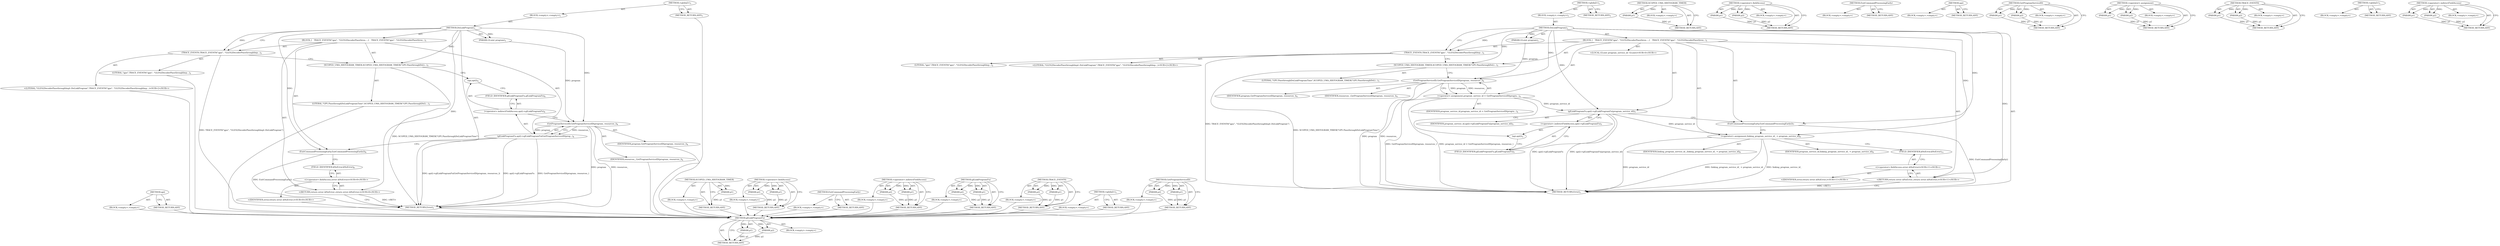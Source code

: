 digraph "&lt;operator&gt;.indirectFieldAccess" {
vulnerable_72 [label=<(METHOD,api)>];
vulnerable_73 [label=<(BLOCK,&lt;empty&gt;,&lt;empty&gt;)>];
vulnerable_74 [label=<(METHOD_RETURN,ANY)>];
vulnerable_6 [label=<(METHOD,&lt;global&gt;)<SUB>1</SUB>>];
vulnerable_7 [label=<(BLOCK,&lt;empty&gt;,&lt;empty&gt;)<SUB>1</SUB>>];
vulnerable_8 [label=<(METHOD,DoLinkProgram)<SUB>1</SUB>>];
vulnerable_9 [label=<(PARAM,GLuint program)<SUB>1</SUB>>];
vulnerable_10 [label=<(BLOCK,{
   TRACE_EVENT0(&quot;gpu&quot;, &quot;GLES2DecoderPassthrou...,{
   TRACE_EVENT0(&quot;gpu&quot;, &quot;GLES2DecoderPassthrou...)<SUB>1</SUB>>];
vulnerable_11 [label=<(TRACE_EVENT0,TRACE_EVENT0(&quot;gpu&quot;, &quot;GLES2DecoderPassthroughImp...)<SUB>2</SUB>>];
vulnerable_12 [label=<(LITERAL,&quot;gpu&quot;,TRACE_EVENT0(&quot;gpu&quot;, &quot;GLES2DecoderPassthroughImp...)<SUB>2</SUB>>];
vulnerable_13 [label="<(LITERAL,&quot;GLES2DecoderPassthroughImpl::DoLinkProgram&quot;,TRACE_EVENT0(&quot;gpu&quot;, &quot;GLES2DecoderPassthroughImp...)<SUB>2</SUB>>"];
vulnerable_14 [label=<(SCOPED_UMA_HISTOGRAM_TIMER,SCOPED_UMA_HISTOGRAM_TIMER(&quot;GPU.PassthroughDoLi...)<SUB>3</SUB>>];
vulnerable_15 [label=<(LITERAL,&quot;GPU.PassthroughDoLinkProgramTime&quot;,SCOPED_UMA_HISTOGRAM_TIMER(&quot;GPU.PassthroughDoLi...)<SUB>3</SUB>>];
vulnerable_16 [label=<(glLinkProgramFn,api()-&gt;glLinkProgramFn(GetProgramServiceID(prog...)<SUB>4</SUB>>];
vulnerable_17 [label=<(&lt;operator&gt;.indirectFieldAccess,api()-&gt;glLinkProgramFn)<SUB>4</SUB>>];
vulnerable_18 [label=<(api,api())<SUB>4</SUB>>];
vulnerable_19 [label=<(FIELD_IDENTIFIER,glLinkProgramFn,glLinkProgramFn)<SUB>4</SUB>>];
vulnerable_20 [label=<(GetProgramServiceID,GetProgramServiceID(program, resources_))<SUB>4</SUB>>];
vulnerable_21 [label=<(IDENTIFIER,program,GetProgramServiceID(program, resources_))<SUB>4</SUB>>];
vulnerable_22 [label=<(IDENTIFIER,resources_,GetProgramServiceID(program, resources_))<SUB>4</SUB>>];
vulnerable_23 [label=<(ExitCommandProcessingEarly,ExitCommandProcessingEarly())<SUB>6</SUB>>];
vulnerable_24 [label="<(RETURN,return error::kNoError;,return error::kNoError;)<SUB>8</SUB>>"];
vulnerable_25 [label="<(&lt;operator&gt;.fieldAccess,error::kNoError)<SUB>8</SUB>>"];
vulnerable_26 [label="<(IDENTIFIER,error,return error::kNoError;)<SUB>8</SUB>>"];
vulnerable_27 [label=<(FIELD_IDENTIFIER,kNoError,kNoError)<SUB>8</SUB>>];
vulnerable_28 [label=<(METHOD_RETURN,Error)<SUB>1</SUB>>];
vulnerable_30 [label=<(METHOD_RETURN,ANY)<SUB>1</SUB>>];
vulnerable_58 [label=<(METHOD,SCOPED_UMA_HISTOGRAM_TIMER)>];
vulnerable_59 [label=<(PARAM,p1)>];
vulnerable_60 [label=<(BLOCK,&lt;empty&gt;,&lt;empty&gt;)>];
vulnerable_61 [label=<(METHOD_RETURN,ANY)>];
vulnerable_83 [label=<(METHOD,&lt;operator&gt;.fieldAccess)>];
vulnerable_84 [label=<(PARAM,p1)>];
vulnerable_85 [label=<(PARAM,p2)>];
vulnerable_86 [label=<(BLOCK,&lt;empty&gt;,&lt;empty&gt;)>];
vulnerable_87 [label=<(METHOD_RETURN,ANY)>];
vulnerable_80 [label=<(METHOD,ExitCommandProcessingEarly)>];
vulnerable_81 [label=<(BLOCK,&lt;empty&gt;,&lt;empty&gt;)>];
vulnerable_82 [label=<(METHOD_RETURN,ANY)>];
vulnerable_67 [label=<(METHOD,&lt;operator&gt;.indirectFieldAccess)>];
vulnerable_68 [label=<(PARAM,p1)>];
vulnerable_69 [label=<(PARAM,p2)>];
vulnerable_70 [label=<(BLOCK,&lt;empty&gt;,&lt;empty&gt;)>];
vulnerable_71 [label=<(METHOD_RETURN,ANY)>];
vulnerable_62 [label=<(METHOD,glLinkProgramFn)>];
vulnerable_63 [label=<(PARAM,p1)>];
vulnerable_64 [label=<(PARAM,p2)>];
vulnerable_65 [label=<(BLOCK,&lt;empty&gt;,&lt;empty&gt;)>];
vulnerable_66 [label=<(METHOD_RETURN,ANY)>];
vulnerable_53 [label=<(METHOD,TRACE_EVENT0)>];
vulnerable_54 [label=<(PARAM,p1)>];
vulnerable_55 [label=<(PARAM,p2)>];
vulnerable_56 [label=<(BLOCK,&lt;empty&gt;,&lt;empty&gt;)>];
vulnerable_57 [label=<(METHOD_RETURN,ANY)>];
vulnerable_47 [label=<(METHOD,&lt;global&gt;)<SUB>1</SUB>>];
vulnerable_48 [label=<(BLOCK,&lt;empty&gt;,&lt;empty&gt;)>];
vulnerable_49 [label=<(METHOD_RETURN,ANY)>];
vulnerable_75 [label=<(METHOD,GetProgramServiceID)>];
vulnerable_76 [label=<(PARAM,p1)>];
vulnerable_77 [label=<(PARAM,p2)>];
vulnerable_78 [label=<(BLOCK,&lt;empty&gt;,&lt;empty&gt;)>];
vulnerable_79 [label=<(METHOD_RETURN,ANY)>];
fixed_79 [label=<(METHOD,glLinkProgramFn)>];
fixed_80 [label=<(PARAM,p1)>];
fixed_81 [label=<(PARAM,p2)>];
fixed_82 [label=<(BLOCK,&lt;empty&gt;,&lt;empty&gt;)>];
fixed_83 [label=<(METHOD_RETURN,ANY)>];
fixed_6 [label=<(METHOD,&lt;global&gt;)<SUB>1</SUB>>];
fixed_7 [label=<(BLOCK,&lt;empty&gt;,&lt;empty&gt;)<SUB>1</SUB>>];
fixed_8 [label=<(METHOD,DoLinkProgram)<SUB>1</SUB>>];
fixed_9 [label=<(PARAM,GLuint program)<SUB>1</SUB>>];
fixed_10 [label=<(BLOCK,{
   TRACE_EVENT0(&quot;gpu&quot;, &quot;GLES2DecoderPassthrou...,{
   TRACE_EVENT0(&quot;gpu&quot;, &quot;GLES2DecoderPassthrou...)<SUB>1</SUB>>];
fixed_11 [label=<(TRACE_EVENT0,TRACE_EVENT0(&quot;gpu&quot;, &quot;GLES2DecoderPassthroughImp...)<SUB>2</SUB>>];
fixed_12 [label=<(LITERAL,&quot;gpu&quot;,TRACE_EVENT0(&quot;gpu&quot;, &quot;GLES2DecoderPassthroughImp...)<SUB>2</SUB>>];
fixed_13 [label="<(LITERAL,&quot;GLES2DecoderPassthroughImpl::DoLinkProgram&quot;,TRACE_EVENT0(&quot;gpu&quot;, &quot;GLES2DecoderPassthroughImp...)<SUB>2</SUB>>"];
fixed_14 [label=<(SCOPED_UMA_HISTOGRAM_TIMER,SCOPED_UMA_HISTOGRAM_TIMER(&quot;GPU.PassthroughDoLi...)<SUB>3</SUB>>];
fixed_15 [label=<(LITERAL,&quot;GPU.PassthroughDoLinkProgramTime&quot;,SCOPED_UMA_HISTOGRAM_TIMER(&quot;GPU.PassthroughDoLi...)<SUB>3</SUB>>];
fixed_16 [label="<(LOCAL,GLuint program_service_id: GLuint)<SUB>4</SUB>>"];
fixed_17 [label=<(&lt;operator&gt;.assignment,program_service_id = GetProgramServiceID(progra...)<SUB>4</SUB>>];
fixed_18 [label=<(IDENTIFIER,program_service_id,program_service_id = GetProgramServiceID(progra...)<SUB>4</SUB>>];
fixed_19 [label=<(GetProgramServiceID,GetProgramServiceID(program, resources_))<SUB>4</SUB>>];
fixed_20 [label=<(IDENTIFIER,program,GetProgramServiceID(program, resources_))<SUB>4</SUB>>];
fixed_21 [label=<(IDENTIFIER,resources_,GetProgramServiceID(program, resources_))<SUB>4</SUB>>];
fixed_22 [label=<(glLinkProgramFn,api()-&gt;glLinkProgramFn(program_service_id))<SUB>5</SUB>>];
fixed_23 [label=<(&lt;operator&gt;.indirectFieldAccess,api()-&gt;glLinkProgramFn)<SUB>5</SUB>>];
fixed_24 [label=<(api,api())<SUB>5</SUB>>];
fixed_25 [label=<(FIELD_IDENTIFIER,glLinkProgramFn,glLinkProgramFn)<SUB>5</SUB>>];
fixed_26 [label=<(IDENTIFIER,program_service_id,api()-&gt;glLinkProgramFn(program_service_id))<SUB>5</SUB>>];
fixed_27 [label=<(ExitCommandProcessingEarly,ExitCommandProcessingEarly())<SUB>7</SUB>>];
fixed_28 [label=<(&lt;operator&gt;.assignment,linking_program_service_id_ = program_service_id)<SUB>9</SUB>>];
fixed_29 [label=<(IDENTIFIER,linking_program_service_id_,linking_program_service_id_ = program_service_id)<SUB>9</SUB>>];
fixed_30 [label=<(IDENTIFIER,program_service_id,linking_program_service_id_ = program_service_id)<SUB>9</SUB>>];
fixed_31 [label="<(RETURN,return error::kNoError;,return error::kNoError;)<SUB>11</SUB>>"];
fixed_32 [label="<(&lt;operator&gt;.fieldAccess,error::kNoError)<SUB>11</SUB>>"];
fixed_33 [label="<(IDENTIFIER,error,return error::kNoError;)<SUB>11</SUB>>"];
fixed_34 [label=<(FIELD_IDENTIFIER,kNoError,kNoError)<SUB>11</SUB>>];
fixed_35 [label=<(METHOD_RETURN,Error)<SUB>1</SUB>>];
fixed_37 [label=<(METHOD_RETURN,ANY)<SUB>1</SUB>>];
fixed_65 [label=<(METHOD,SCOPED_UMA_HISTOGRAM_TIMER)>];
fixed_66 [label=<(PARAM,p1)>];
fixed_67 [label=<(BLOCK,&lt;empty&gt;,&lt;empty&gt;)>];
fixed_68 [label=<(METHOD_RETURN,ANY)>];
fixed_95 [label=<(METHOD,&lt;operator&gt;.fieldAccess)>];
fixed_96 [label=<(PARAM,p1)>];
fixed_97 [label=<(PARAM,p2)>];
fixed_98 [label=<(BLOCK,&lt;empty&gt;,&lt;empty&gt;)>];
fixed_99 [label=<(METHOD_RETURN,ANY)>];
fixed_92 [label=<(METHOD,ExitCommandProcessingEarly)>];
fixed_93 [label=<(BLOCK,&lt;empty&gt;,&lt;empty&gt;)>];
fixed_94 [label=<(METHOD_RETURN,ANY)>];
fixed_89 [label=<(METHOD,api)>];
fixed_90 [label=<(BLOCK,&lt;empty&gt;,&lt;empty&gt;)>];
fixed_91 [label=<(METHOD_RETURN,ANY)>];
fixed_74 [label=<(METHOD,GetProgramServiceID)>];
fixed_75 [label=<(PARAM,p1)>];
fixed_76 [label=<(PARAM,p2)>];
fixed_77 [label=<(BLOCK,&lt;empty&gt;,&lt;empty&gt;)>];
fixed_78 [label=<(METHOD_RETURN,ANY)>];
fixed_69 [label=<(METHOD,&lt;operator&gt;.assignment)>];
fixed_70 [label=<(PARAM,p1)>];
fixed_71 [label=<(PARAM,p2)>];
fixed_72 [label=<(BLOCK,&lt;empty&gt;,&lt;empty&gt;)>];
fixed_73 [label=<(METHOD_RETURN,ANY)>];
fixed_60 [label=<(METHOD,TRACE_EVENT0)>];
fixed_61 [label=<(PARAM,p1)>];
fixed_62 [label=<(PARAM,p2)>];
fixed_63 [label=<(BLOCK,&lt;empty&gt;,&lt;empty&gt;)>];
fixed_64 [label=<(METHOD_RETURN,ANY)>];
fixed_54 [label=<(METHOD,&lt;global&gt;)<SUB>1</SUB>>];
fixed_55 [label=<(BLOCK,&lt;empty&gt;,&lt;empty&gt;)>];
fixed_56 [label=<(METHOD_RETURN,ANY)>];
fixed_84 [label=<(METHOD,&lt;operator&gt;.indirectFieldAccess)>];
fixed_85 [label=<(PARAM,p1)>];
fixed_86 [label=<(PARAM,p2)>];
fixed_87 [label=<(BLOCK,&lt;empty&gt;,&lt;empty&gt;)>];
fixed_88 [label=<(METHOD_RETURN,ANY)>];
vulnerable_72 -> vulnerable_73  [key=0, label="AST: "];
vulnerable_72 -> vulnerable_74  [key=0, label="AST: "];
vulnerable_72 -> vulnerable_74  [key=1, label="CFG: "];
vulnerable_73 -> fixed_79  [key=0];
vulnerable_74 -> fixed_79  [key=0];
vulnerable_6 -> vulnerable_7  [key=0, label="AST: "];
vulnerable_6 -> vulnerable_30  [key=0, label="AST: "];
vulnerable_6 -> vulnerable_30  [key=1, label="CFG: "];
vulnerable_7 -> vulnerable_8  [key=0, label="AST: "];
vulnerable_8 -> vulnerable_9  [key=0, label="AST: "];
vulnerable_8 -> vulnerable_9  [key=1, label="DDG: "];
vulnerable_8 -> vulnerable_10  [key=0, label="AST: "];
vulnerable_8 -> vulnerable_28  [key=0, label="AST: "];
vulnerable_8 -> vulnerable_11  [key=0, label="CFG: "];
vulnerable_8 -> vulnerable_11  [key=1, label="DDG: "];
vulnerable_8 -> vulnerable_23  [key=0, label="DDG: "];
vulnerable_8 -> vulnerable_24  [key=0, label="DDG: "];
vulnerable_8 -> vulnerable_14  [key=0, label="DDG: "];
vulnerable_8 -> vulnerable_20  [key=0, label="DDG: "];
vulnerable_9 -> vulnerable_20  [key=0, label="DDG: program"];
vulnerable_10 -> vulnerable_11  [key=0, label="AST: "];
vulnerable_10 -> vulnerable_14  [key=0, label="AST: "];
vulnerable_10 -> vulnerable_16  [key=0, label="AST: "];
vulnerable_10 -> vulnerable_23  [key=0, label="AST: "];
vulnerable_10 -> vulnerable_24  [key=0, label="AST: "];
vulnerable_11 -> vulnerable_12  [key=0, label="AST: "];
vulnerable_11 -> vulnerable_13  [key=0, label="AST: "];
vulnerable_11 -> vulnerable_14  [key=0, label="CFG: "];
vulnerable_11 -> vulnerable_28  [key=0, label="DDG: TRACE_EVENT0(&quot;gpu&quot;, &quot;GLES2DecoderPassthroughImpl::DoLinkProgram&quot;)"];
vulnerable_12 -> fixed_79  [key=0];
vulnerable_13 -> fixed_79  [key=0];
vulnerable_14 -> vulnerable_15  [key=0, label="AST: "];
vulnerable_14 -> vulnerable_18  [key=0, label="CFG: "];
vulnerable_14 -> vulnerable_28  [key=0, label="DDG: SCOPED_UMA_HISTOGRAM_TIMER(&quot;GPU.PassthroughDoLinkProgramTime&quot;)"];
vulnerable_15 -> fixed_79  [key=0];
vulnerable_16 -> vulnerable_17  [key=0, label="AST: "];
vulnerable_16 -> vulnerable_20  [key=0, label="AST: "];
vulnerable_16 -> vulnerable_23  [key=0, label="CFG: "];
vulnerable_16 -> vulnerable_28  [key=0, label="DDG: api()-&gt;glLinkProgramFn"];
vulnerable_16 -> vulnerable_28  [key=1, label="DDG: GetProgramServiceID(program, resources_)"];
vulnerable_16 -> vulnerable_28  [key=2, label="DDG: api()-&gt;glLinkProgramFn(GetProgramServiceID(program, resources_))"];
vulnerable_17 -> vulnerable_18  [key=0, label="AST: "];
vulnerable_17 -> vulnerable_19  [key=0, label="AST: "];
vulnerable_17 -> vulnerable_20  [key=0, label="CFG: "];
vulnerable_18 -> vulnerable_19  [key=0, label="CFG: "];
vulnerable_19 -> vulnerable_17  [key=0, label="CFG: "];
vulnerable_20 -> vulnerable_21  [key=0, label="AST: "];
vulnerable_20 -> vulnerable_22  [key=0, label="AST: "];
vulnerable_20 -> vulnerable_16  [key=0, label="CFG: "];
vulnerable_20 -> vulnerable_16  [key=1, label="DDG: program"];
vulnerable_20 -> vulnerable_16  [key=2, label="DDG: resources_"];
vulnerable_20 -> vulnerable_28  [key=0, label="DDG: program"];
vulnerable_20 -> vulnerable_28  [key=1, label="DDG: resources_"];
vulnerable_21 -> fixed_79  [key=0];
vulnerable_22 -> fixed_79  [key=0];
vulnerable_23 -> vulnerable_27  [key=0, label="CFG: "];
vulnerable_23 -> vulnerable_28  [key=0, label="DDG: ExitCommandProcessingEarly()"];
vulnerable_24 -> vulnerable_25  [key=0, label="AST: "];
vulnerable_24 -> vulnerable_28  [key=0, label="CFG: "];
vulnerable_24 -> vulnerable_28  [key=1, label="DDG: &lt;RET&gt;"];
vulnerable_25 -> vulnerable_26  [key=0, label="AST: "];
vulnerable_25 -> vulnerable_27  [key=0, label="AST: "];
vulnerable_25 -> vulnerable_24  [key=0, label="CFG: "];
vulnerable_26 -> fixed_79  [key=0];
vulnerable_27 -> vulnerable_25  [key=0, label="CFG: "];
vulnerable_28 -> fixed_79  [key=0];
vulnerable_30 -> fixed_79  [key=0];
vulnerable_58 -> vulnerable_59  [key=0, label="AST: "];
vulnerable_58 -> vulnerable_59  [key=1, label="DDG: "];
vulnerable_58 -> vulnerable_60  [key=0, label="AST: "];
vulnerable_58 -> vulnerable_61  [key=0, label="AST: "];
vulnerable_58 -> vulnerable_61  [key=1, label="CFG: "];
vulnerable_59 -> vulnerable_61  [key=0, label="DDG: p1"];
vulnerable_60 -> fixed_79  [key=0];
vulnerable_61 -> fixed_79  [key=0];
vulnerable_83 -> vulnerable_84  [key=0, label="AST: "];
vulnerable_83 -> vulnerable_84  [key=1, label="DDG: "];
vulnerable_83 -> vulnerable_86  [key=0, label="AST: "];
vulnerable_83 -> vulnerable_85  [key=0, label="AST: "];
vulnerable_83 -> vulnerable_85  [key=1, label="DDG: "];
vulnerable_83 -> vulnerable_87  [key=0, label="AST: "];
vulnerable_83 -> vulnerable_87  [key=1, label="CFG: "];
vulnerable_84 -> vulnerable_87  [key=0, label="DDG: p1"];
vulnerable_85 -> vulnerable_87  [key=0, label="DDG: p2"];
vulnerable_86 -> fixed_79  [key=0];
vulnerable_87 -> fixed_79  [key=0];
vulnerable_80 -> vulnerable_81  [key=0, label="AST: "];
vulnerable_80 -> vulnerable_82  [key=0, label="AST: "];
vulnerable_80 -> vulnerable_82  [key=1, label="CFG: "];
vulnerable_81 -> fixed_79  [key=0];
vulnerable_82 -> fixed_79  [key=0];
vulnerable_67 -> vulnerable_68  [key=0, label="AST: "];
vulnerable_67 -> vulnerable_68  [key=1, label="DDG: "];
vulnerable_67 -> vulnerable_70  [key=0, label="AST: "];
vulnerable_67 -> vulnerable_69  [key=0, label="AST: "];
vulnerable_67 -> vulnerable_69  [key=1, label="DDG: "];
vulnerable_67 -> vulnerable_71  [key=0, label="AST: "];
vulnerable_67 -> vulnerable_71  [key=1, label="CFG: "];
vulnerable_68 -> vulnerable_71  [key=0, label="DDG: p1"];
vulnerable_69 -> vulnerable_71  [key=0, label="DDG: p2"];
vulnerable_70 -> fixed_79  [key=0];
vulnerable_71 -> fixed_79  [key=0];
vulnerable_62 -> vulnerable_63  [key=0, label="AST: "];
vulnerable_62 -> vulnerable_63  [key=1, label="DDG: "];
vulnerable_62 -> vulnerable_65  [key=0, label="AST: "];
vulnerable_62 -> vulnerable_64  [key=0, label="AST: "];
vulnerable_62 -> vulnerable_64  [key=1, label="DDG: "];
vulnerable_62 -> vulnerable_66  [key=0, label="AST: "];
vulnerable_62 -> vulnerable_66  [key=1, label="CFG: "];
vulnerable_63 -> vulnerable_66  [key=0, label="DDG: p1"];
vulnerable_64 -> vulnerable_66  [key=0, label="DDG: p2"];
vulnerable_65 -> fixed_79  [key=0];
vulnerable_66 -> fixed_79  [key=0];
vulnerable_53 -> vulnerable_54  [key=0, label="AST: "];
vulnerable_53 -> vulnerable_54  [key=1, label="DDG: "];
vulnerable_53 -> vulnerable_56  [key=0, label="AST: "];
vulnerable_53 -> vulnerable_55  [key=0, label="AST: "];
vulnerable_53 -> vulnerable_55  [key=1, label="DDG: "];
vulnerable_53 -> vulnerable_57  [key=0, label="AST: "];
vulnerable_53 -> vulnerable_57  [key=1, label="CFG: "];
vulnerable_54 -> vulnerable_57  [key=0, label="DDG: p1"];
vulnerable_55 -> vulnerable_57  [key=0, label="DDG: p2"];
vulnerable_56 -> fixed_79  [key=0];
vulnerable_57 -> fixed_79  [key=0];
vulnerable_47 -> vulnerable_48  [key=0, label="AST: "];
vulnerable_47 -> vulnerable_49  [key=0, label="AST: "];
vulnerable_47 -> vulnerable_49  [key=1, label="CFG: "];
vulnerable_48 -> fixed_79  [key=0];
vulnerable_49 -> fixed_79  [key=0];
vulnerable_75 -> vulnerable_76  [key=0, label="AST: "];
vulnerable_75 -> vulnerable_76  [key=1, label="DDG: "];
vulnerable_75 -> vulnerable_78  [key=0, label="AST: "];
vulnerable_75 -> vulnerable_77  [key=0, label="AST: "];
vulnerable_75 -> vulnerable_77  [key=1, label="DDG: "];
vulnerable_75 -> vulnerable_79  [key=0, label="AST: "];
vulnerable_75 -> vulnerable_79  [key=1, label="CFG: "];
vulnerable_76 -> vulnerable_79  [key=0, label="DDG: p1"];
vulnerable_77 -> vulnerable_79  [key=0, label="DDG: p2"];
vulnerable_78 -> fixed_79  [key=0];
vulnerable_79 -> fixed_79  [key=0];
fixed_79 -> fixed_80  [key=0, label="AST: "];
fixed_79 -> fixed_80  [key=1, label="DDG: "];
fixed_79 -> fixed_82  [key=0, label="AST: "];
fixed_79 -> fixed_81  [key=0, label="AST: "];
fixed_79 -> fixed_81  [key=1, label="DDG: "];
fixed_79 -> fixed_83  [key=0, label="AST: "];
fixed_79 -> fixed_83  [key=1, label="CFG: "];
fixed_80 -> fixed_83  [key=0, label="DDG: p1"];
fixed_81 -> fixed_83  [key=0, label="DDG: p2"];
fixed_6 -> fixed_7  [key=0, label="AST: "];
fixed_6 -> fixed_37  [key=0, label="AST: "];
fixed_6 -> fixed_37  [key=1, label="CFG: "];
fixed_7 -> fixed_8  [key=0, label="AST: "];
fixed_8 -> fixed_9  [key=0, label="AST: "];
fixed_8 -> fixed_9  [key=1, label="DDG: "];
fixed_8 -> fixed_10  [key=0, label="AST: "];
fixed_8 -> fixed_35  [key=0, label="AST: "];
fixed_8 -> fixed_11  [key=0, label="CFG: "];
fixed_8 -> fixed_11  [key=1, label="DDG: "];
fixed_8 -> fixed_27  [key=0, label="DDG: "];
fixed_8 -> fixed_28  [key=0, label="DDG: "];
fixed_8 -> fixed_31  [key=0, label="DDG: "];
fixed_8 -> fixed_14  [key=0, label="DDG: "];
fixed_8 -> fixed_22  [key=0, label="DDG: "];
fixed_8 -> fixed_19  [key=0, label="DDG: "];
fixed_9 -> fixed_19  [key=0, label="DDG: program"];
fixed_10 -> fixed_11  [key=0, label="AST: "];
fixed_10 -> fixed_14  [key=0, label="AST: "];
fixed_10 -> fixed_16  [key=0, label="AST: "];
fixed_10 -> fixed_17  [key=0, label="AST: "];
fixed_10 -> fixed_22  [key=0, label="AST: "];
fixed_10 -> fixed_27  [key=0, label="AST: "];
fixed_10 -> fixed_28  [key=0, label="AST: "];
fixed_10 -> fixed_31  [key=0, label="AST: "];
fixed_11 -> fixed_12  [key=0, label="AST: "];
fixed_11 -> fixed_13  [key=0, label="AST: "];
fixed_11 -> fixed_14  [key=0, label="CFG: "];
fixed_11 -> fixed_35  [key=0, label="DDG: TRACE_EVENT0(&quot;gpu&quot;, &quot;GLES2DecoderPassthroughImpl::DoLinkProgram&quot;)"];
fixed_14 -> fixed_15  [key=0, label="AST: "];
fixed_14 -> fixed_19  [key=0, label="CFG: "];
fixed_14 -> fixed_35  [key=0, label="DDG: SCOPED_UMA_HISTOGRAM_TIMER(&quot;GPU.PassthroughDoLinkProgramTime&quot;)"];
fixed_17 -> fixed_18  [key=0, label="AST: "];
fixed_17 -> fixed_19  [key=0, label="AST: "];
fixed_17 -> fixed_24  [key=0, label="CFG: "];
fixed_17 -> fixed_35  [key=0, label="DDG: GetProgramServiceID(program, resources_)"];
fixed_17 -> fixed_35  [key=1, label="DDG: program_service_id = GetProgramServiceID(program, resources_)"];
fixed_17 -> fixed_22  [key=0, label="DDG: program_service_id"];
fixed_19 -> fixed_20  [key=0, label="AST: "];
fixed_19 -> fixed_21  [key=0, label="AST: "];
fixed_19 -> fixed_17  [key=0, label="CFG: "];
fixed_19 -> fixed_17  [key=1, label="DDG: program"];
fixed_19 -> fixed_17  [key=2, label="DDG: resources_"];
fixed_19 -> fixed_35  [key=0, label="DDG: program"];
fixed_19 -> fixed_35  [key=1, label="DDG: resources_"];
fixed_22 -> fixed_23  [key=0, label="AST: "];
fixed_22 -> fixed_26  [key=0, label="AST: "];
fixed_22 -> fixed_27  [key=0, label="CFG: "];
fixed_22 -> fixed_35  [key=0, label="DDG: api()-&gt;glLinkProgramFn"];
fixed_22 -> fixed_35  [key=1, label="DDG: api()-&gt;glLinkProgramFn(program_service_id)"];
fixed_22 -> fixed_28  [key=0, label="DDG: program_service_id"];
fixed_23 -> fixed_24  [key=0, label="AST: "];
fixed_23 -> fixed_25  [key=0, label="AST: "];
fixed_23 -> fixed_22  [key=0, label="CFG: "];
fixed_24 -> fixed_25  [key=0, label="CFG: "];
fixed_25 -> fixed_23  [key=0, label="CFG: "];
fixed_27 -> fixed_28  [key=0, label="CFG: "];
fixed_27 -> fixed_35  [key=0, label="DDG: ExitCommandProcessingEarly()"];
fixed_28 -> fixed_29  [key=0, label="AST: "];
fixed_28 -> fixed_30  [key=0, label="AST: "];
fixed_28 -> fixed_34  [key=0, label="CFG: "];
fixed_28 -> fixed_35  [key=0, label="DDG: program_service_id"];
fixed_28 -> fixed_35  [key=1, label="DDG: linking_program_service_id_ = program_service_id"];
fixed_28 -> fixed_35  [key=2, label="DDG: linking_program_service_id_"];
fixed_31 -> fixed_32  [key=0, label="AST: "];
fixed_31 -> fixed_35  [key=0, label="CFG: "];
fixed_31 -> fixed_35  [key=1, label="DDG: &lt;RET&gt;"];
fixed_32 -> fixed_33  [key=0, label="AST: "];
fixed_32 -> fixed_34  [key=0, label="AST: "];
fixed_32 -> fixed_31  [key=0, label="CFG: "];
fixed_34 -> fixed_32  [key=0, label="CFG: "];
fixed_65 -> fixed_66  [key=0, label="AST: "];
fixed_65 -> fixed_66  [key=1, label="DDG: "];
fixed_65 -> fixed_67  [key=0, label="AST: "];
fixed_65 -> fixed_68  [key=0, label="AST: "];
fixed_65 -> fixed_68  [key=1, label="CFG: "];
fixed_66 -> fixed_68  [key=0, label="DDG: p1"];
fixed_95 -> fixed_96  [key=0, label="AST: "];
fixed_95 -> fixed_96  [key=1, label="DDG: "];
fixed_95 -> fixed_98  [key=0, label="AST: "];
fixed_95 -> fixed_97  [key=0, label="AST: "];
fixed_95 -> fixed_97  [key=1, label="DDG: "];
fixed_95 -> fixed_99  [key=0, label="AST: "];
fixed_95 -> fixed_99  [key=1, label="CFG: "];
fixed_96 -> fixed_99  [key=0, label="DDG: p1"];
fixed_97 -> fixed_99  [key=0, label="DDG: p2"];
fixed_92 -> fixed_93  [key=0, label="AST: "];
fixed_92 -> fixed_94  [key=0, label="AST: "];
fixed_92 -> fixed_94  [key=1, label="CFG: "];
fixed_89 -> fixed_90  [key=0, label="AST: "];
fixed_89 -> fixed_91  [key=0, label="AST: "];
fixed_89 -> fixed_91  [key=1, label="CFG: "];
fixed_74 -> fixed_75  [key=0, label="AST: "];
fixed_74 -> fixed_75  [key=1, label="DDG: "];
fixed_74 -> fixed_77  [key=0, label="AST: "];
fixed_74 -> fixed_76  [key=0, label="AST: "];
fixed_74 -> fixed_76  [key=1, label="DDG: "];
fixed_74 -> fixed_78  [key=0, label="AST: "];
fixed_74 -> fixed_78  [key=1, label="CFG: "];
fixed_75 -> fixed_78  [key=0, label="DDG: p1"];
fixed_76 -> fixed_78  [key=0, label="DDG: p2"];
fixed_69 -> fixed_70  [key=0, label="AST: "];
fixed_69 -> fixed_70  [key=1, label="DDG: "];
fixed_69 -> fixed_72  [key=0, label="AST: "];
fixed_69 -> fixed_71  [key=0, label="AST: "];
fixed_69 -> fixed_71  [key=1, label="DDG: "];
fixed_69 -> fixed_73  [key=0, label="AST: "];
fixed_69 -> fixed_73  [key=1, label="CFG: "];
fixed_70 -> fixed_73  [key=0, label="DDG: p1"];
fixed_71 -> fixed_73  [key=0, label="DDG: p2"];
fixed_60 -> fixed_61  [key=0, label="AST: "];
fixed_60 -> fixed_61  [key=1, label="DDG: "];
fixed_60 -> fixed_63  [key=0, label="AST: "];
fixed_60 -> fixed_62  [key=0, label="AST: "];
fixed_60 -> fixed_62  [key=1, label="DDG: "];
fixed_60 -> fixed_64  [key=0, label="AST: "];
fixed_60 -> fixed_64  [key=1, label="CFG: "];
fixed_61 -> fixed_64  [key=0, label="DDG: p1"];
fixed_62 -> fixed_64  [key=0, label="DDG: p2"];
fixed_54 -> fixed_55  [key=0, label="AST: "];
fixed_54 -> fixed_56  [key=0, label="AST: "];
fixed_54 -> fixed_56  [key=1, label="CFG: "];
fixed_84 -> fixed_85  [key=0, label="AST: "];
fixed_84 -> fixed_85  [key=1, label="DDG: "];
fixed_84 -> fixed_87  [key=0, label="AST: "];
fixed_84 -> fixed_86  [key=0, label="AST: "];
fixed_84 -> fixed_86  [key=1, label="DDG: "];
fixed_84 -> fixed_88  [key=0, label="AST: "];
fixed_84 -> fixed_88  [key=1, label="CFG: "];
fixed_85 -> fixed_88  [key=0, label="DDG: p1"];
fixed_86 -> fixed_88  [key=0, label="DDG: p2"];
}

